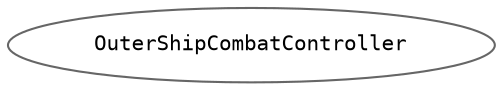 digraph "Graphical Class Hierarchy"
{
 // INTERACTIVE_SVG=YES
 // LATEX_PDF_SIZE
  bgcolor="transparent";
  edge [fontname=Helvetica,fontsize=10,labelfontname=Helvetica,labelfontsize=10];
  node [fontname=Helvetica,fontsize=10,fontname=Consolas fontsize=10 style=filled height=0.2 width=0.4 margin=0.1];
  rankdir="LR";
  Node0 [id="Node000000",label="OuterShipCombatController",height=0.2,width=0.4,color="grey40", fillcolor="white", style="filled",URL="$class_outer_ship_combat_controller.html",tooltip="우주선 전투에서 실제 무기 발사를 제어하는 컨트롤러 클래스입니다. 무기 종류별 발사 처리, 타격 판정, 투사체 관리 등을 담당합니다."];
}
